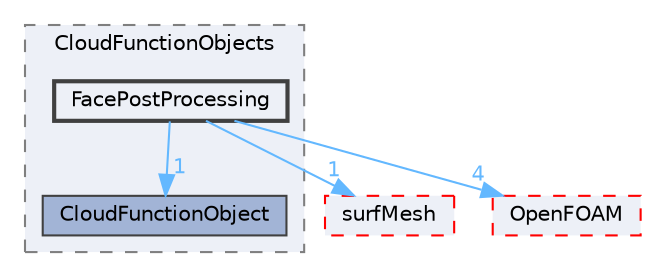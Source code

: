 digraph "src/lagrangian/intermediate/submodels/CloudFunctionObjects/FacePostProcessing"
{
 // LATEX_PDF_SIZE
  bgcolor="transparent";
  edge [fontname=Helvetica,fontsize=10,labelfontname=Helvetica,labelfontsize=10];
  node [fontname=Helvetica,fontsize=10,shape=box,height=0.2,width=0.4];
  compound=true
  subgraph clusterdir_b990bfea59f6b4138198115565512a85 {
    graph [ bgcolor="#edf0f7", pencolor="grey50", label="CloudFunctionObjects", fontname=Helvetica,fontsize=10 style="filled,dashed", URL="dir_b990bfea59f6b4138198115565512a85.html",tooltip=""]
  dir_f8a4f73d20ac121aed2c762b2d032d93 [label="CloudFunctionObject", fillcolor="#a2b4d6", color="grey25", style="filled", URL="dir_f8a4f73d20ac121aed2c762b2d032d93.html",tooltip=""];
  dir_8f808d6cc43ab9c52fd83a77561a27d9 [label="FacePostProcessing", fillcolor="#edf0f7", color="grey25", style="filled,bold", URL="dir_8f808d6cc43ab9c52fd83a77561a27d9.html",tooltip=""];
  }
  dir_0a88fe22feb23ce5f078a04a1df67721 [label="surfMesh", fillcolor="#edf0f7", color="red", style="filled,dashed", URL="dir_0a88fe22feb23ce5f078a04a1df67721.html",tooltip=""];
  dir_c5473ff19b20e6ec4dfe5c310b3778a8 [label="OpenFOAM", fillcolor="#edf0f7", color="red", style="filled,dashed", URL="dir_c5473ff19b20e6ec4dfe5c310b3778a8.html",tooltip=""];
  dir_8f808d6cc43ab9c52fd83a77561a27d9->dir_0a88fe22feb23ce5f078a04a1df67721 [headlabel="1", labeldistance=1.5 headhref="dir_001262_003891.html" href="dir_001262_003891.html" color="steelblue1" fontcolor="steelblue1"];
  dir_8f808d6cc43ab9c52fd83a77561a27d9->dir_c5473ff19b20e6ec4dfe5c310b3778a8 [headlabel="4", labeldistance=1.5 headhref="dir_001262_002695.html" href="dir_001262_002695.html" color="steelblue1" fontcolor="steelblue1"];
  dir_8f808d6cc43ab9c52fd83a77561a27d9->dir_f8a4f73d20ac121aed2c762b2d032d93 [headlabel="1", labeldistance=1.5 headhref="dir_001262_000503.html" href="dir_001262_000503.html" color="steelblue1" fontcolor="steelblue1"];
}

